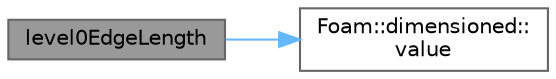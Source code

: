 digraph "level0EdgeLength"
{
 // LATEX_PDF_SIZE
  bgcolor="transparent";
  edge [fontname=Helvetica,fontsize=10,labelfontname=Helvetica,labelfontsize=10];
  node [fontname=Helvetica,fontsize=10,shape=box,height=0.2,width=0.4];
  rankdir="LR";
  Node1 [id="Node000001",label="level0EdgeLength",height=0.2,width=0.4,color="gray40", fillcolor="grey60", style="filled", fontcolor="black",tooltip=" "];
  Node1 -> Node2 [id="edge1_Node000001_Node000002",color="steelblue1",style="solid",tooltip=" "];
  Node2 [id="Node000002",label="Foam::dimensioned::\lvalue",height=0.2,width=0.4,color="grey40", fillcolor="white", style="filled",URL="$classFoam_1_1dimensioned.html#af1a3591c50ac2e14b0fdd2347bdb440a",tooltip=" "];
}
